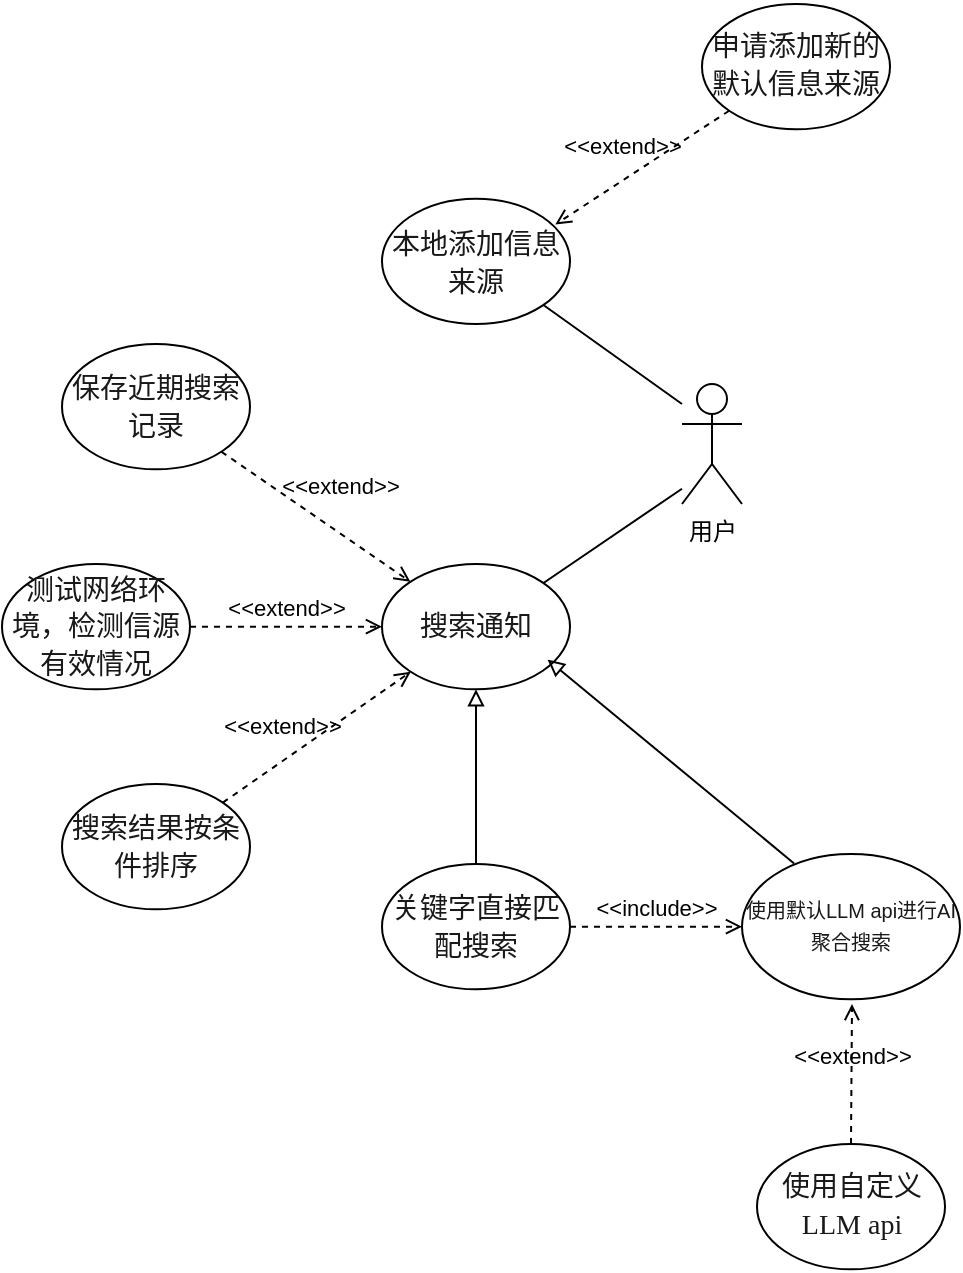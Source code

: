 <mxfile version="26.1.1">
  <diagram name="第 1 页" id="MXORGOUd-GkvtJ-RmZ2l">
    <mxGraphModel dx="1002" dy="617" grid="1" gridSize="10" guides="1" tooltips="1" connect="1" arrows="1" fold="1" page="1" pageScale="1" pageWidth="827" pageHeight="1169" math="0" shadow="0">
      <root>
        <mxCell id="0" />
        <mxCell id="1" parent="0" />
        <mxCell id="RUnobG6nn0BxNbAFJMlj-10" value="用户" style="shape=umlActor;verticalLabelPosition=bottom;verticalAlign=top;html=1;" parent="1" vertex="1">
          <mxGeometry x="470" y="380" width="30" height="60" as="geometry" />
        </mxCell>
        <mxCell id="RUnobG6nn0BxNbAFJMlj-12" value="" style="endArrow=none;html=1;rounded=0;" parent="1" edge="1">
          <mxGeometry width="50" height="50" relative="1" as="geometry">
            <mxPoint x="470" y="390" as="sourcePoint" />
            <mxPoint x="400" y="340" as="targetPoint" />
          </mxGeometry>
        </mxCell>
        <mxCell id="RUnobG6nn0BxNbAFJMlj-13" value="" style="endArrow=none;html=1;rounded=0;" parent="1" edge="1">
          <mxGeometry width="50" height="50" relative="1" as="geometry">
            <mxPoint x="470" y="432.353" as="sourcePoint" />
            <mxPoint x="400" y="480" as="targetPoint" />
          </mxGeometry>
        </mxCell>
        <mxCell id="RUnobG6nn0BxNbAFJMlj-14" value="&lt;div style=&quot;line-height: 1.3; vertical-align: middle; color: rgb(25, 25, 26); font-size: 14px;&quot;&gt;&lt;p&gt;本地添加信息来源&lt;/p&gt;&lt;/div&gt;" style="ellipse;whiteSpace=wrap;html=1;fontFamily=Helvetica;" parent="1" vertex="1">
          <mxGeometry x="320" y="287.33" width="94" height="62.67" as="geometry" />
        </mxCell>
        <mxCell id="RUnobG6nn0BxNbAFJMlj-15" value="&lt;div style=&quot;line-height: 1.3; vertical-align: middle; color: rgb(25, 25, 26); font-size: 14px;&quot;&gt;&lt;div style=&quot;line-height: 1.3; vertical-align: middle;&quot;&gt;&lt;p&gt;搜索通知&lt;/p&gt;&lt;/div&gt;&lt;/div&gt;" style="ellipse;whiteSpace=wrap;html=1;fontFamily=Helvetica;" parent="1" vertex="1">
          <mxGeometry x="320" y="470" width="94" height="62.67" as="geometry" />
        </mxCell>
        <mxCell id="RUnobG6nn0BxNbAFJMlj-16" value="&lt;div style=&quot;line-height: 1.3; font-family: &amp;quot;Source Han Sans CN&amp;quot;; vertical-align: middle; color: rgb(25, 25, 26); font-size: 14px;&quot;&gt;&lt;div style=&quot;line-height: 1.3; vertical-align: middle;&quot;&gt;&lt;p&gt;申请添加新的默认&lt;span style=&quot;font-family: Helvetica; color: light-dark(rgb(25, 25, 26), rgb(216, 216, 217)); background-color: transparent;&quot;&gt;信息来源&lt;/span&gt;&lt;/p&gt;&lt;/div&gt;&lt;/div&gt;" style="ellipse;whiteSpace=wrap;html=1;" parent="1" vertex="1">
          <mxGeometry x="480" y="190" width="94" height="62.67" as="geometry" />
        </mxCell>
        <mxCell id="RUnobG6nn0BxNbAFJMlj-17" value="&amp;lt;&amp;lt;extend&amp;gt;&amp;gt;" style="html=1;verticalAlign=bottom;labelBackgroundColor=none;endArrow=open;endFill=0;dashed=1;rounded=0;exitX=0;exitY=1;exitDx=0;exitDy=0;entryX=0.922;entryY=0.206;entryDx=0;entryDy=0;entryPerimeter=0;" parent="1" source="RUnobG6nn0BxNbAFJMlj-16" target="RUnobG6nn0BxNbAFJMlj-14" edge="1">
          <mxGeometry x="0.146" y="-7" width="160" relative="1" as="geometry">
            <mxPoint x="440" y="290" as="sourcePoint" />
            <mxPoint x="600" y="290" as="targetPoint" />
            <mxPoint as="offset" />
          </mxGeometry>
        </mxCell>
        <mxCell id="RUnobG6nn0BxNbAFJMlj-19" value="&lt;div style=&quot;line-height: 1.3; vertical-align: middle; color: rgb(25, 25, 26); font-size: 14px;&quot;&gt;&lt;div style=&quot;line-height: 1.3; vertical-align: middle;&quot;&gt;&lt;div style=&quot;line-height: 1.3; vertical-align: middle;&quot;&gt;&lt;p&gt;测试网络环境，检测信源有效情况&lt;/p&gt;&lt;/div&gt;&lt;/div&gt;&lt;/div&gt;" style="ellipse;whiteSpace=wrap;html=1;fontFamily=Helvetica;" parent="1" vertex="1">
          <mxGeometry x="130" y="470" width="94" height="62.67" as="geometry" />
        </mxCell>
        <mxCell id="RUnobG6nn0BxNbAFJMlj-20" value="&lt;div style=&quot;line-height: 1.3; vertical-align: middle; color: rgb(25, 25, 26); font-size: 14px;&quot;&gt;&lt;div style=&quot;line-height: 1.3; vertical-align: middle;&quot;&gt;&lt;div style=&quot;line-height: 1.3; vertical-align: middle;&quot;&gt;&lt;p&gt;保存近期搜索记录&lt;/p&gt;&lt;/div&gt;&lt;/div&gt;&lt;/div&gt;" style="ellipse;whiteSpace=wrap;html=1;fontFamily=Helvetica;" parent="1" vertex="1">
          <mxGeometry x="160" y="360" width="94" height="62.67" as="geometry" />
        </mxCell>
        <mxCell id="RUnobG6nn0BxNbAFJMlj-21" value="&lt;div style=&quot;line-height: 1.3; vertical-align: middle; color: rgb(25, 25, 26); font-size: 14px;&quot;&gt;&lt;div style=&quot;line-height: 1.3; vertical-align: middle;&quot;&gt;&lt;div style=&quot;line-height: 1.3; vertical-align: middle;&quot;&gt;&lt;p&gt;搜索结果按条件排序&lt;/p&gt;&lt;/div&gt;&lt;/div&gt;&lt;/div&gt;" style="ellipse;whiteSpace=wrap;html=1;fontFamily=Helvetica;" parent="1" vertex="1">
          <mxGeometry x="160" y="580" width="94" height="62.67" as="geometry" />
        </mxCell>
        <mxCell id="RUnobG6nn0BxNbAFJMlj-23" value="&amp;lt;&amp;lt;extend&amp;gt;&amp;gt;" style="html=1;verticalAlign=bottom;labelBackgroundColor=none;endArrow=open;endFill=0;dashed=1;rounded=0;" parent="1" source="RUnobG6nn0BxNbAFJMlj-20" target="RUnobG6nn0BxNbAFJMlj-15" edge="1">
          <mxGeometry x="0.124" y="13" width="160" relative="1" as="geometry">
            <mxPoint x="420" y="510" as="sourcePoint" />
            <mxPoint x="580" y="510" as="targetPoint" />
            <mxPoint x="-1" as="offset" />
          </mxGeometry>
        </mxCell>
        <mxCell id="RUnobG6nn0BxNbAFJMlj-25" value="&amp;lt;&amp;lt;extend&amp;gt;&amp;gt;" style="html=1;verticalAlign=bottom;labelBackgroundColor=none;endArrow=open;endFill=0;dashed=1;rounded=0;entryX=0;entryY=0.5;entryDx=0;entryDy=0;exitX=1;exitY=0.5;exitDx=0;exitDy=0;" parent="1" source="RUnobG6nn0BxNbAFJMlj-19" target="RUnobG6nn0BxNbAFJMlj-15" edge="1">
          <mxGeometry width="160" relative="1" as="geometry">
            <mxPoint x="260" y="500" as="sourcePoint" />
            <mxPoint x="580" y="510" as="targetPoint" />
          </mxGeometry>
        </mxCell>
        <mxCell id="RUnobG6nn0BxNbAFJMlj-27" value="&amp;lt;&amp;lt;extend&amp;gt;&amp;gt;" style="html=1;verticalAlign=bottom;labelBackgroundColor=none;endArrow=open;endFill=0;dashed=1;rounded=0;exitX=1;exitY=0;exitDx=0;exitDy=0;" parent="1" source="RUnobG6nn0BxNbAFJMlj-21" target="RUnobG6nn0BxNbAFJMlj-15" edge="1">
          <mxGeometry x="-0.282" y="7" width="160" relative="1" as="geometry">
            <mxPoint x="420" y="510" as="sourcePoint" />
            <mxPoint x="580" y="510" as="targetPoint" />
            <mxPoint as="offset" />
          </mxGeometry>
        </mxCell>
        <mxCell id="RUnobG6nn0BxNbAFJMlj-28" value="&lt;div style=&quot;line-height: 1.3; vertical-align: middle; color: rgb(25, 25, 26); font-size: 14px;&quot;&gt;&lt;div style=&quot;line-height: 1.3; vertical-align: middle;&quot;&gt;&lt;div style=&quot;line-height: 1.3; vertical-align: middle;&quot;&gt;&lt;div style=&quot;line-height: 1.3; vertical-align: middle;&quot;&gt;&lt;p&gt;关键字直接匹配搜索&lt;/p&gt;&lt;/div&gt;&lt;/div&gt;&lt;/div&gt;&lt;/div&gt;" style="ellipse;whiteSpace=wrap;html=1;fontFamily=Helvetica;" parent="1" vertex="1">
          <mxGeometry x="320" y="620" width="94" height="62.67" as="geometry" />
        </mxCell>
        <mxCell id="RUnobG6nn0BxNbAFJMlj-29" value="&lt;div style=&quot;line-height: 1.3; vertical-align: middle; color: rgb(25, 25, 26);&quot;&gt;&lt;div style=&quot;line-height: 1.3; vertical-align: middle;&quot;&gt;&lt;div style=&quot;line-height: 1.3; vertical-align: middle;&quot;&gt;&lt;div style=&quot;line-height: 1.3; vertical-align: middle;&quot;&gt;&lt;p style=&quot;&quot;&gt;&lt;font style=&quot;font-size: 10px; line-height: 90%;&quot;&gt;使用默认LLM api进行AI聚合搜索&lt;/font&gt;&lt;/p&gt;&lt;/div&gt;&lt;/div&gt;&lt;/div&gt;&lt;/div&gt;" style="ellipse;whiteSpace=wrap;html=1;fontFamily=Helvetica;" parent="1" vertex="1">
          <mxGeometry x="500" y="615" width="109" height="72.67" as="geometry" />
        </mxCell>
        <mxCell id="RUnobG6nn0BxNbAFJMlj-30" value="" style="endArrow=block;endFill=0;html=1;rounded=0;entryX=0.5;entryY=1;entryDx=0;entryDy=0;exitX=0.5;exitY=0;exitDx=0;exitDy=0;" parent="1" source="RUnobG6nn0BxNbAFJMlj-28" target="RUnobG6nn0BxNbAFJMlj-15" edge="1">
          <mxGeometry width="160" relative="1" as="geometry">
            <mxPoint x="367" y="610" as="sourcePoint" />
            <mxPoint x="520" y="400" as="targetPoint" />
          </mxGeometry>
        </mxCell>
        <mxCell id="RUnobG6nn0BxNbAFJMlj-31" value="" style="endArrow=block;endFill=0;html=1;rounded=0;entryX=0.881;entryY=0.763;entryDx=0;entryDy=0;entryPerimeter=0;exitX=0.239;exitY=0.065;exitDx=0;exitDy=0;exitPerimeter=0;" parent="1" source="RUnobG6nn0BxNbAFJMlj-29" target="RUnobG6nn0BxNbAFJMlj-15" edge="1">
          <mxGeometry width="160" relative="1" as="geometry">
            <mxPoint x="510" y="630" as="sourcePoint" />
            <mxPoint x="420" y="520" as="targetPoint" />
          </mxGeometry>
        </mxCell>
        <mxCell id="RUnobG6nn0BxNbAFJMlj-33" value="&amp;lt;&amp;lt;include&amp;gt;&amp;gt;" style="html=1;verticalAlign=bottom;labelBackgroundColor=none;endArrow=open;endFill=0;dashed=1;rounded=0;exitX=1;exitY=0.5;exitDx=0;exitDy=0;entryX=0;entryY=0.5;entryDx=0;entryDy=0;" parent="1" source="RUnobG6nn0BxNbAFJMlj-28" target="RUnobG6nn0BxNbAFJMlj-29" edge="1">
          <mxGeometry width="160" relative="1" as="geometry">
            <mxPoint x="470" y="640" as="sourcePoint" />
            <mxPoint x="630" y="640" as="targetPoint" />
          </mxGeometry>
        </mxCell>
        <mxCell id="RUnobG6nn0BxNbAFJMlj-36" value="&lt;div style=&quot;line-height: 1.3; vertical-align: middle; color: rgb(25, 25, 26); font-size: 14px;&quot;&gt;&lt;div style=&quot;line-height: 1.3; vertical-align: middle;&quot;&gt;&lt;div style=&quot;line-height: 1.3; vertical-align: middle;&quot;&gt;&lt;div style=&quot;line-height: 1.3; vertical-align: middle;&quot;&gt;&lt;div style=&quot;line-height: 1.3; font-family: &amp;quot;Source Han Sans CN&amp;quot;; vertical-align: middle;&quot;&gt;&lt;p&gt;使用自定义LLM api&lt;/p&gt;&lt;/div&gt;&lt;/div&gt;&lt;/div&gt;&lt;/div&gt;&lt;/div&gt;" style="ellipse;whiteSpace=wrap;html=1;fontFamily=Helvetica;" parent="1" vertex="1">
          <mxGeometry x="507.5" y="760" width="94" height="62.67" as="geometry" />
        </mxCell>
        <mxCell id="RUnobG6nn0BxNbAFJMlj-38" value="&amp;lt;&amp;lt;extend&amp;gt;&amp;gt;" style="html=1;verticalAlign=bottom;labelBackgroundColor=none;endArrow=open;endFill=0;dashed=1;rounded=0;exitX=0.5;exitY=0;exitDx=0;exitDy=0;" parent="1" source="RUnobG6nn0BxNbAFJMlj-36" edge="1">
          <mxGeometry width="160" relative="1" as="geometry">
            <mxPoint x="420" y="700" as="sourcePoint" />
            <mxPoint x="555" y="690" as="targetPoint" />
          </mxGeometry>
        </mxCell>
      </root>
    </mxGraphModel>
  </diagram>
</mxfile>
